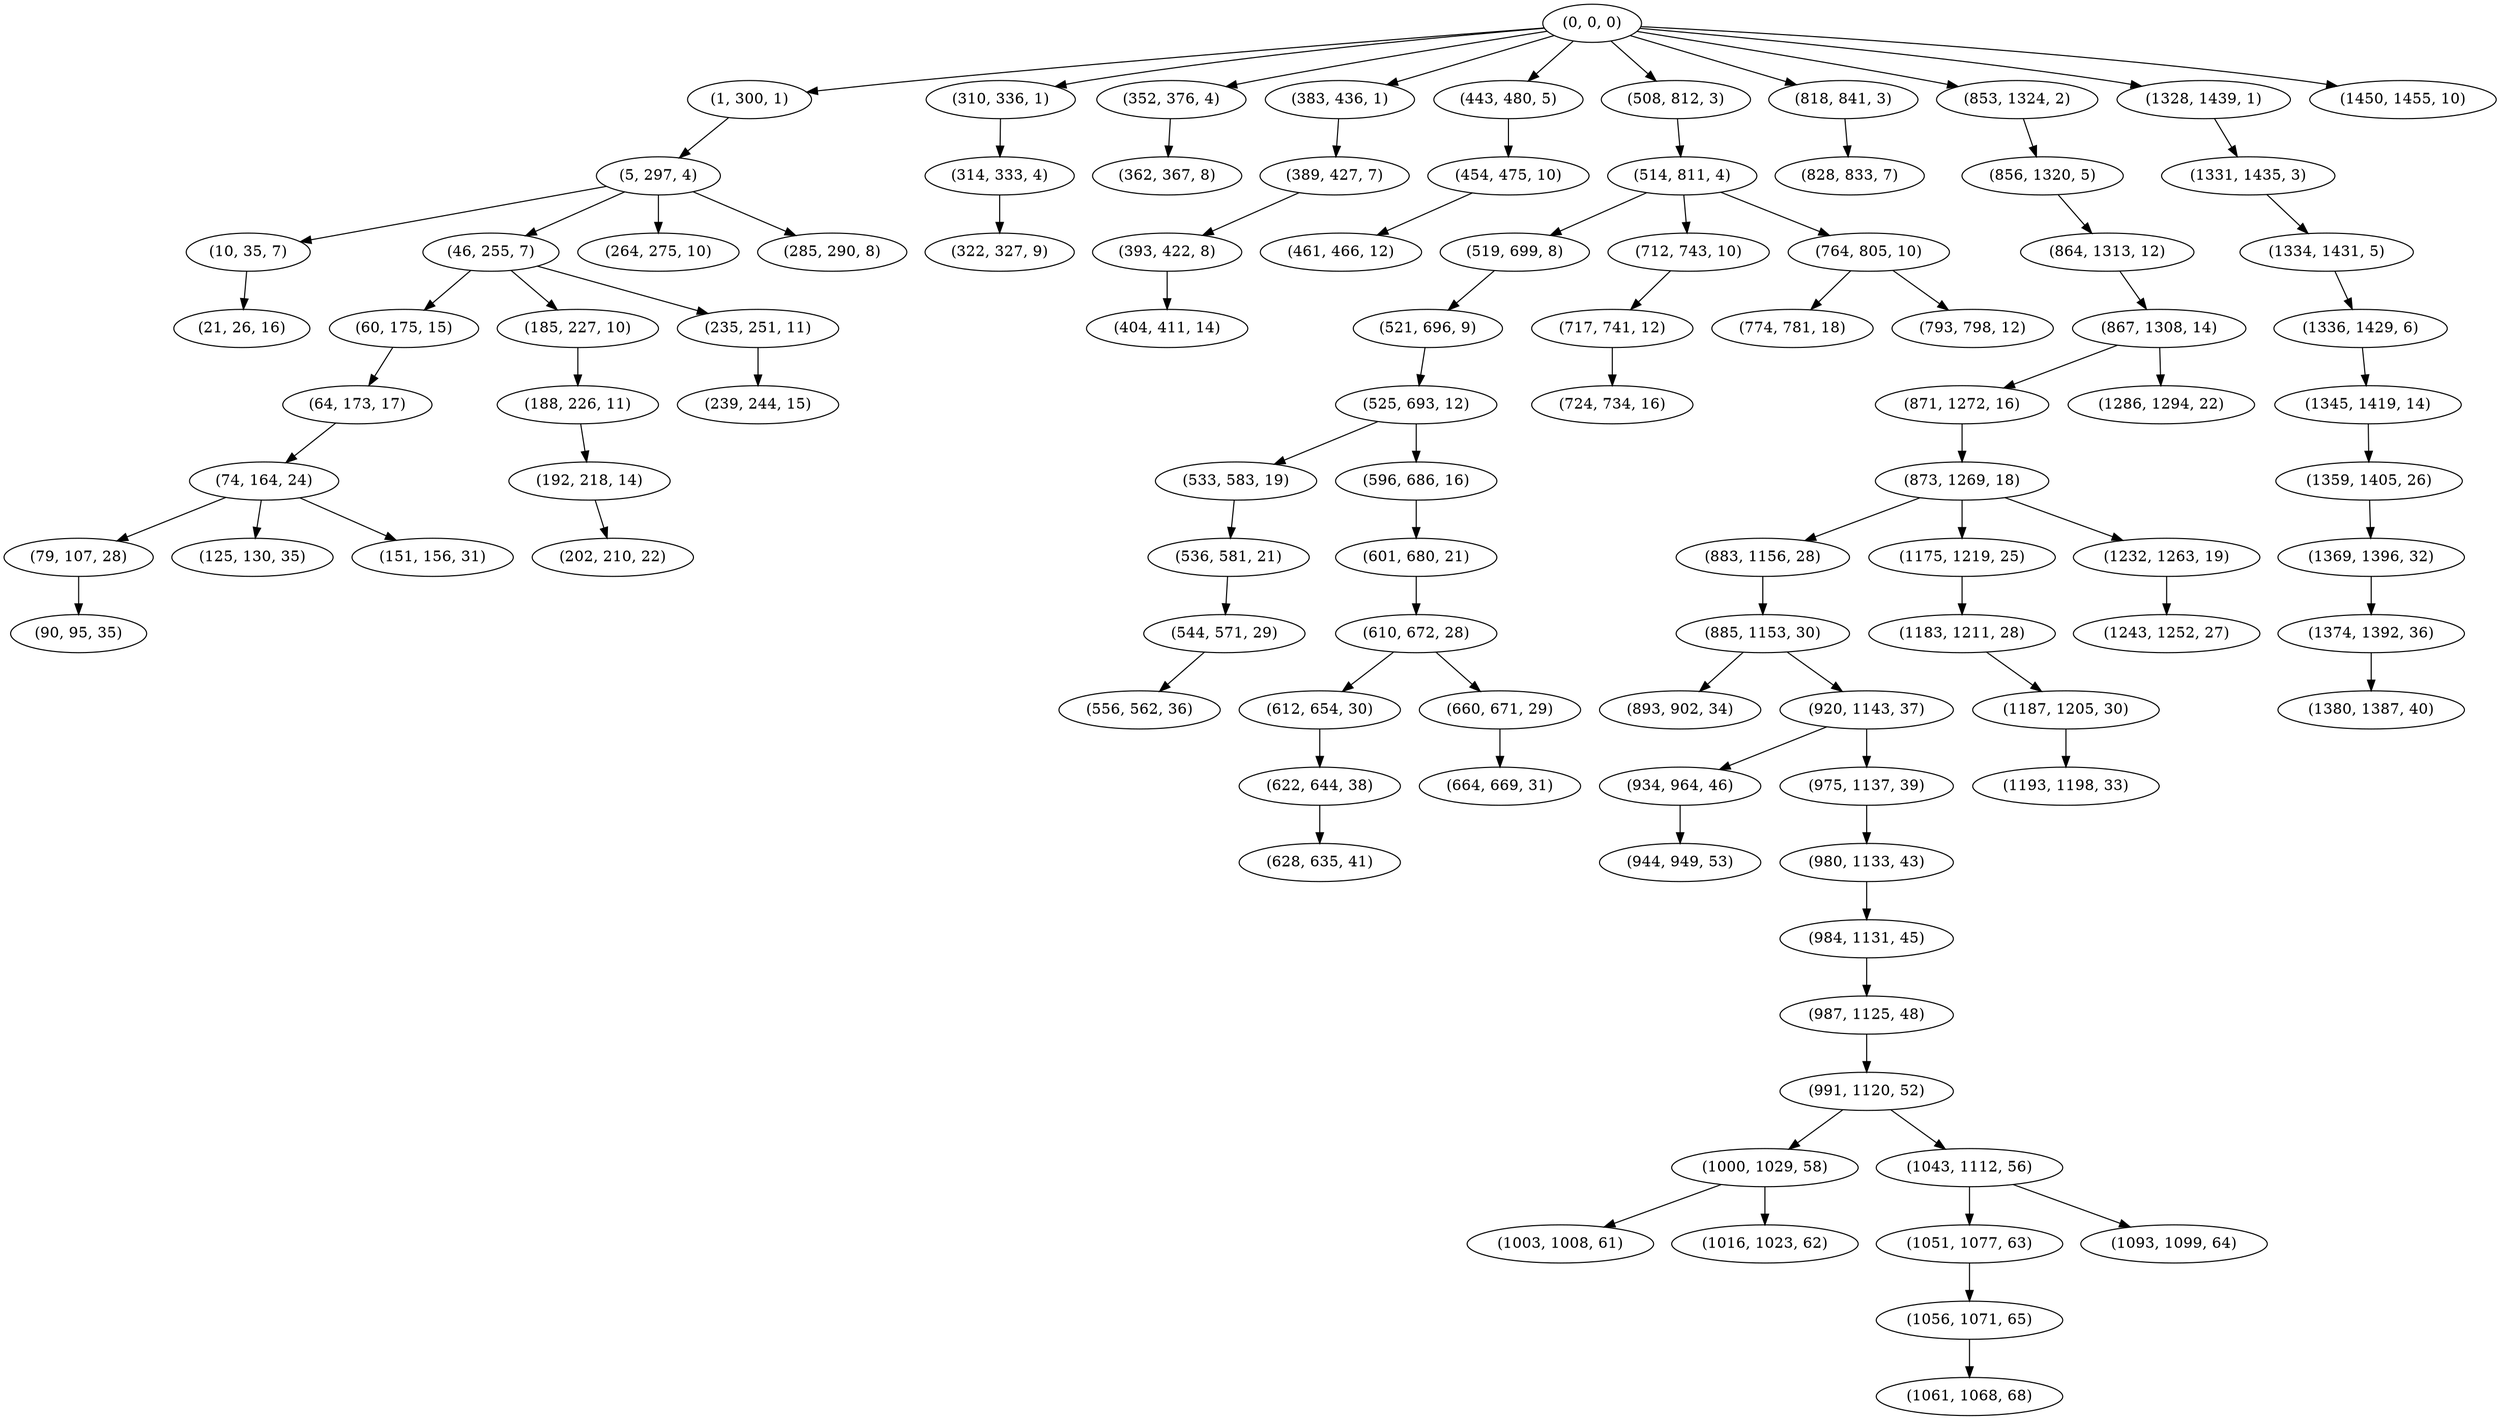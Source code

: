 digraph tree {
    "(0, 0, 0)";
    "(1, 300, 1)";
    "(5, 297, 4)";
    "(10, 35, 7)";
    "(21, 26, 16)";
    "(46, 255, 7)";
    "(60, 175, 15)";
    "(64, 173, 17)";
    "(74, 164, 24)";
    "(79, 107, 28)";
    "(90, 95, 35)";
    "(125, 130, 35)";
    "(151, 156, 31)";
    "(185, 227, 10)";
    "(188, 226, 11)";
    "(192, 218, 14)";
    "(202, 210, 22)";
    "(235, 251, 11)";
    "(239, 244, 15)";
    "(264, 275, 10)";
    "(285, 290, 8)";
    "(310, 336, 1)";
    "(314, 333, 4)";
    "(322, 327, 9)";
    "(352, 376, 4)";
    "(362, 367, 8)";
    "(383, 436, 1)";
    "(389, 427, 7)";
    "(393, 422, 8)";
    "(404, 411, 14)";
    "(443, 480, 5)";
    "(454, 475, 10)";
    "(461, 466, 12)";
    "(508, 812, 3)";
    "(514, 811, 4)";
    "(519, 699, 8)";
    "(521, 696, 9)";
    "(525, 693, 12)";
    "(533, 583, 19)";
    "(536, 581, 21)";
    "(544, 571, 29)";
    "(556, 562, 36)";
    "(596, 686, 16)";
    "(601, 680, 21)";
    "(610, 672, 28)";
    "(612, 654, 30)";
    "(622, 644, 38)";
    "(628, 635, 41)";
    "(660, 671, 29)";
    "(664, 669, 31)";
    "(712, 743, 10)";
    "(717, 741, 12)";
    "(724, 734, 16)";
    "(764, 805, 10)";
    "(774, 781, 18)";
    "(793, 798, 12)";
    "(818, 841, 3)";
    "(828, 833, 7)";
    "(853, 1324, 2)";
    "(856, 1320, 5)";
    "(864, 1313, 12)";
    "(867, 1308, 14)";
    "(871, 1272, 16)";
    "(873, 1269, 18)";
    "(883, 1156, 28)";
    "(885, 1153, 30)";
    "(893, 902, 34)";
    "(920, 1143, 37)";
    "(934, 964, 46)";
    "(944, 949, 53)";
    "(975, 1137, 39)";
    "(980, 1133, 43)";
    "(984, 1131, 45)";
    "(987, 1125, 48)";
    "(991, 1120, 52)";
    "(1000, 1029, 58)";
    "(1003, 1008, 61)";
    "(1016, 1023, 62)";
    "(1043, 1112, 56)";
    "(1051, 1077, 63)";
    "(1056, 1071, 65)";
    "(1061, 1068, 68)";
    "(1093, 1099, 64)";
    "(1175, 1219, 25)";
    "(1183, 1211, 28)";
    "(1187, 1205, 30)";
    "(1193, 1198, 33)";
    "(1232, 1263, 19)";
    "(1243, 1252, 27)";
    "(1286, 1294, 22)";
    "(1328, 1439, 1)";
    "(1331, 1435, 3)";
    "(1334, 1431, 5)";
    "(1336, 1429, 6)";
    "(1345, 1419, 14)";
    "(1359, 1405, 26)";
    "(1369, 1396, 32)";
    "(1374, 1392, 36)";
    "(1380, 1387, 40)";
    "(1450, 1455, 10)";
    "(0, 0, 0)" -> "(1, 300, 1)";
    "(0, 0, 0)" -> "(310, 336, 1)";
    "(0, 0, 0)" -> "(352, 376, 4)";
    "(0, 0, 0)" -> "(383, 436, 1)";
    "(0, 0, 0)" -> "(443, 480, 5)";
    "(0, 0, 0)" -> "(508, 812, 3)";
    "(0, 0, 0)" -> "(818, 841, 3)";
    "(0, 0, 0)" -> "(853, 1324, 2)";
    "(0, 0, 0)" -> "(1328, 1439, 1)";
    "(0, 0, 0)" -> "(1450, 1455, 10)";
    "(1, 300, 1)" -> "(5, 297, 4)";
    "(5, 297, 4)" -> "(10, 35, 7)";
    "(5, 297, 4)" -> "(46, 255, 7)";
    "(5, 297, 4)" -> "(264, 275, 10)";
    "(5, 297, 4)" -> "(285, 290, 8)";
    "(10, 35, 7)" -> "(21, 26, 16)";
    "(46, 255, 7)" -> "(60, 175, 15)";
    "(46, 255, 7)" -> "(185, 227, 10)";
    "(46, 255, 7)" -> "(235, 251, 11)";
    "(60, 175, 15)" -> "(64, 173, 17)";
    "(64, 173, 17)" -> "(74, 164, 24)";
    "(74, 164, 24)" -> "(79, 107, 28)";
    "(74, 164, 24)" -> "(125, 130, 35)";
    "(74, 164, 24)" -> "(151, 156, 31)";
    "(79, 107, 28)" -> "(90, 95, 35)";
    "(185, 227, 10)" -> "(188, 226, 11)";
    "(188, 226, 11)" -> "(192, 218, 14)";
    "(192, 218, 14)" -> "(202, 210, 22)";
    "(235, 251, 11)" -> "(239, 244, 15)";
    "(310, 336, 1)" -> "(314, 333, 4)";
    "(314, 333, 4)" -> "(322, 327, 9)";
    "(352, 376, 4)" -> "(362, 367, 8)";
    "(383, 436, 1)" -> "(389, 427, 7)";
    "(389, 427, 7)" -> "(393, 422, 8)";
    "(393, 422, 8)" -> "(404, 411, 14)";
    "(443, 480, 5)" -> "(454, 475, 10)";
    "(454, 475, 10)" -> "(461, 466, 12)";
    "(508, 812, 3)" -> "(514, 811, 4)";
    "(514, 811, 4)" -> "(519, 699, 8)";
    "(514, 811, 4)" -> "(712, 743, 10)";
    "(514, 811, 4)" -> "(764, 805, 10)";
    "(519, 699, 8)" -> "(521, 696, 9)";
    "(521, 696, 9)" -> "(525, 693, 12)";
    "(525, 693, 12)" -> "(533, 583, 19)";
    "(525, 693, 12)" -> "(596, 686, 16)";
    "(533, 583, 19)" -> "(536, 581, 21)";
    "(536, 581, 21)" -> "(544, 571, 29)";
    "(544, 571, 29)" -> "(556, 562, 36)";
    "(596, 686, 16)" -> "(601, 680, 21)";
    "(601, 680, 21)" -> "(610, 672, 28)";
    "(610, 672, 28)" -> "(612, 654, 30)";
    "(610, 672, 28)" -> "(660, 671, 29)";
    "(612, 654, 30)" -> "(622, 644, 38)";
    "(622, 644, 38)" -> "(628, 635, 41)";
    "(660, 671, 29)" -> "(664, 669, 31)";
    "(712, 743, 10)" -> "(717, 741, 12)";
    "(717, 741, 12)" -> "(724, 734, 16)";
    "(764, 805, 10)" -> "(774, 781, 18)";
    "(764, 805, 10)" -> "(793, 798, 12)";
    "(818, 841, 3)" -> "(828, 833, 7)";
    "(853, 1324, 2)" -> "(856, 1320, 5)";
    "(856, 1320, 5)" -> "(864, 1313, 12)";
    "(864, 1313, 12)" -> "(867, 1308, 14)";
    "(867, 1308, 14)" -> "(871, 1272, 16)";
    "(867, 1308, 14)" -> "(1286, 1294, 22)";
    "(871, 1272, 16)" -> "(873, 1269, 18)";
    "(873, 1269, 18)" -> "(883, 1156, 28)";
    "(873, 1269, 18)" -> "(1175, 1219, 25)";
    "(873, 1269, 18)" -> "(1232, 1263, 19)";
    "(883, 1156, 28)" -> "(885, 1153, 30)";
    "(885, 1153, 30)" -> "(893, 902, 34)";
    "(885, 1153, 30)" -> "(920, 1143, 37)";
    "(920, 1143, 37)" -> "(934, 964, 46)";
    "(920, 1143, 37)" -> "(975, 1137, 39)";
    "(934, 964, 46)" -> "(944, 949, 53)";
    "(975, 1137, 39)" -> "(980, 1133, 43)";
    "(980, 1133, 43)" -> "(984, 1131, 45)";
    "(984, 1131, 45)" -> "(987, 1125, 48)";
    "(987, 1125, 48)" -> "(991, 1120, 52)";
    "(991, 1120, 52)" -> "(1000, 1029, 58)";
    "(991, 1120, 52)" -> "(1043, 1112, 56)";
    "(1000, 1029, 58)" -> "(1003, 1008, 61)";
    "(1000, 1029, 58)" -> "(1016, 1023, 62)";
    "(1043, 1112, 56)" -> "(1051, 1077, 63)";
    "(1043, 1112, 56)" -> "(1093, 1099, 64)";
    "(1051, 1077, 63)" -> "(1056, 1071, 65)";
    "(1056, 1071, 65)" -> "(1061, 1068, 68)";
    "(1175, 1219, 25)" -> "(1183, 1211, 28)";
    "(1183, 1211, 28)" -> "(1187, 1205, 30)";
    "(1187, 1205, 30)" -> "(1193, 1198, 33)";
    "(1232, 1263, 19)" -> "(1243, 1252, 27)";
    "(1328, 1439, 1)" -> "(1331, 1435, 3)";
    "(1331, 1435, 3)" -> "(1334, 1431, 5)";
    "(1334, 1431, 5)" -> "(1336, 1429, 6)";
    "(1336, 1429, 6)" -> "(1345, 1419, 14)";
    "(1345, 1419, 14)" -> "(1359, 1405, 26)";
    "(1359, 1405, 26)" -> "(1369, 1396, 32)";
    "(1369, 1396, 32)" -> "(1374, 1392, 36)";
    "(1374, 1392, 36)" -> "(1380, 1387, 40)";
}
